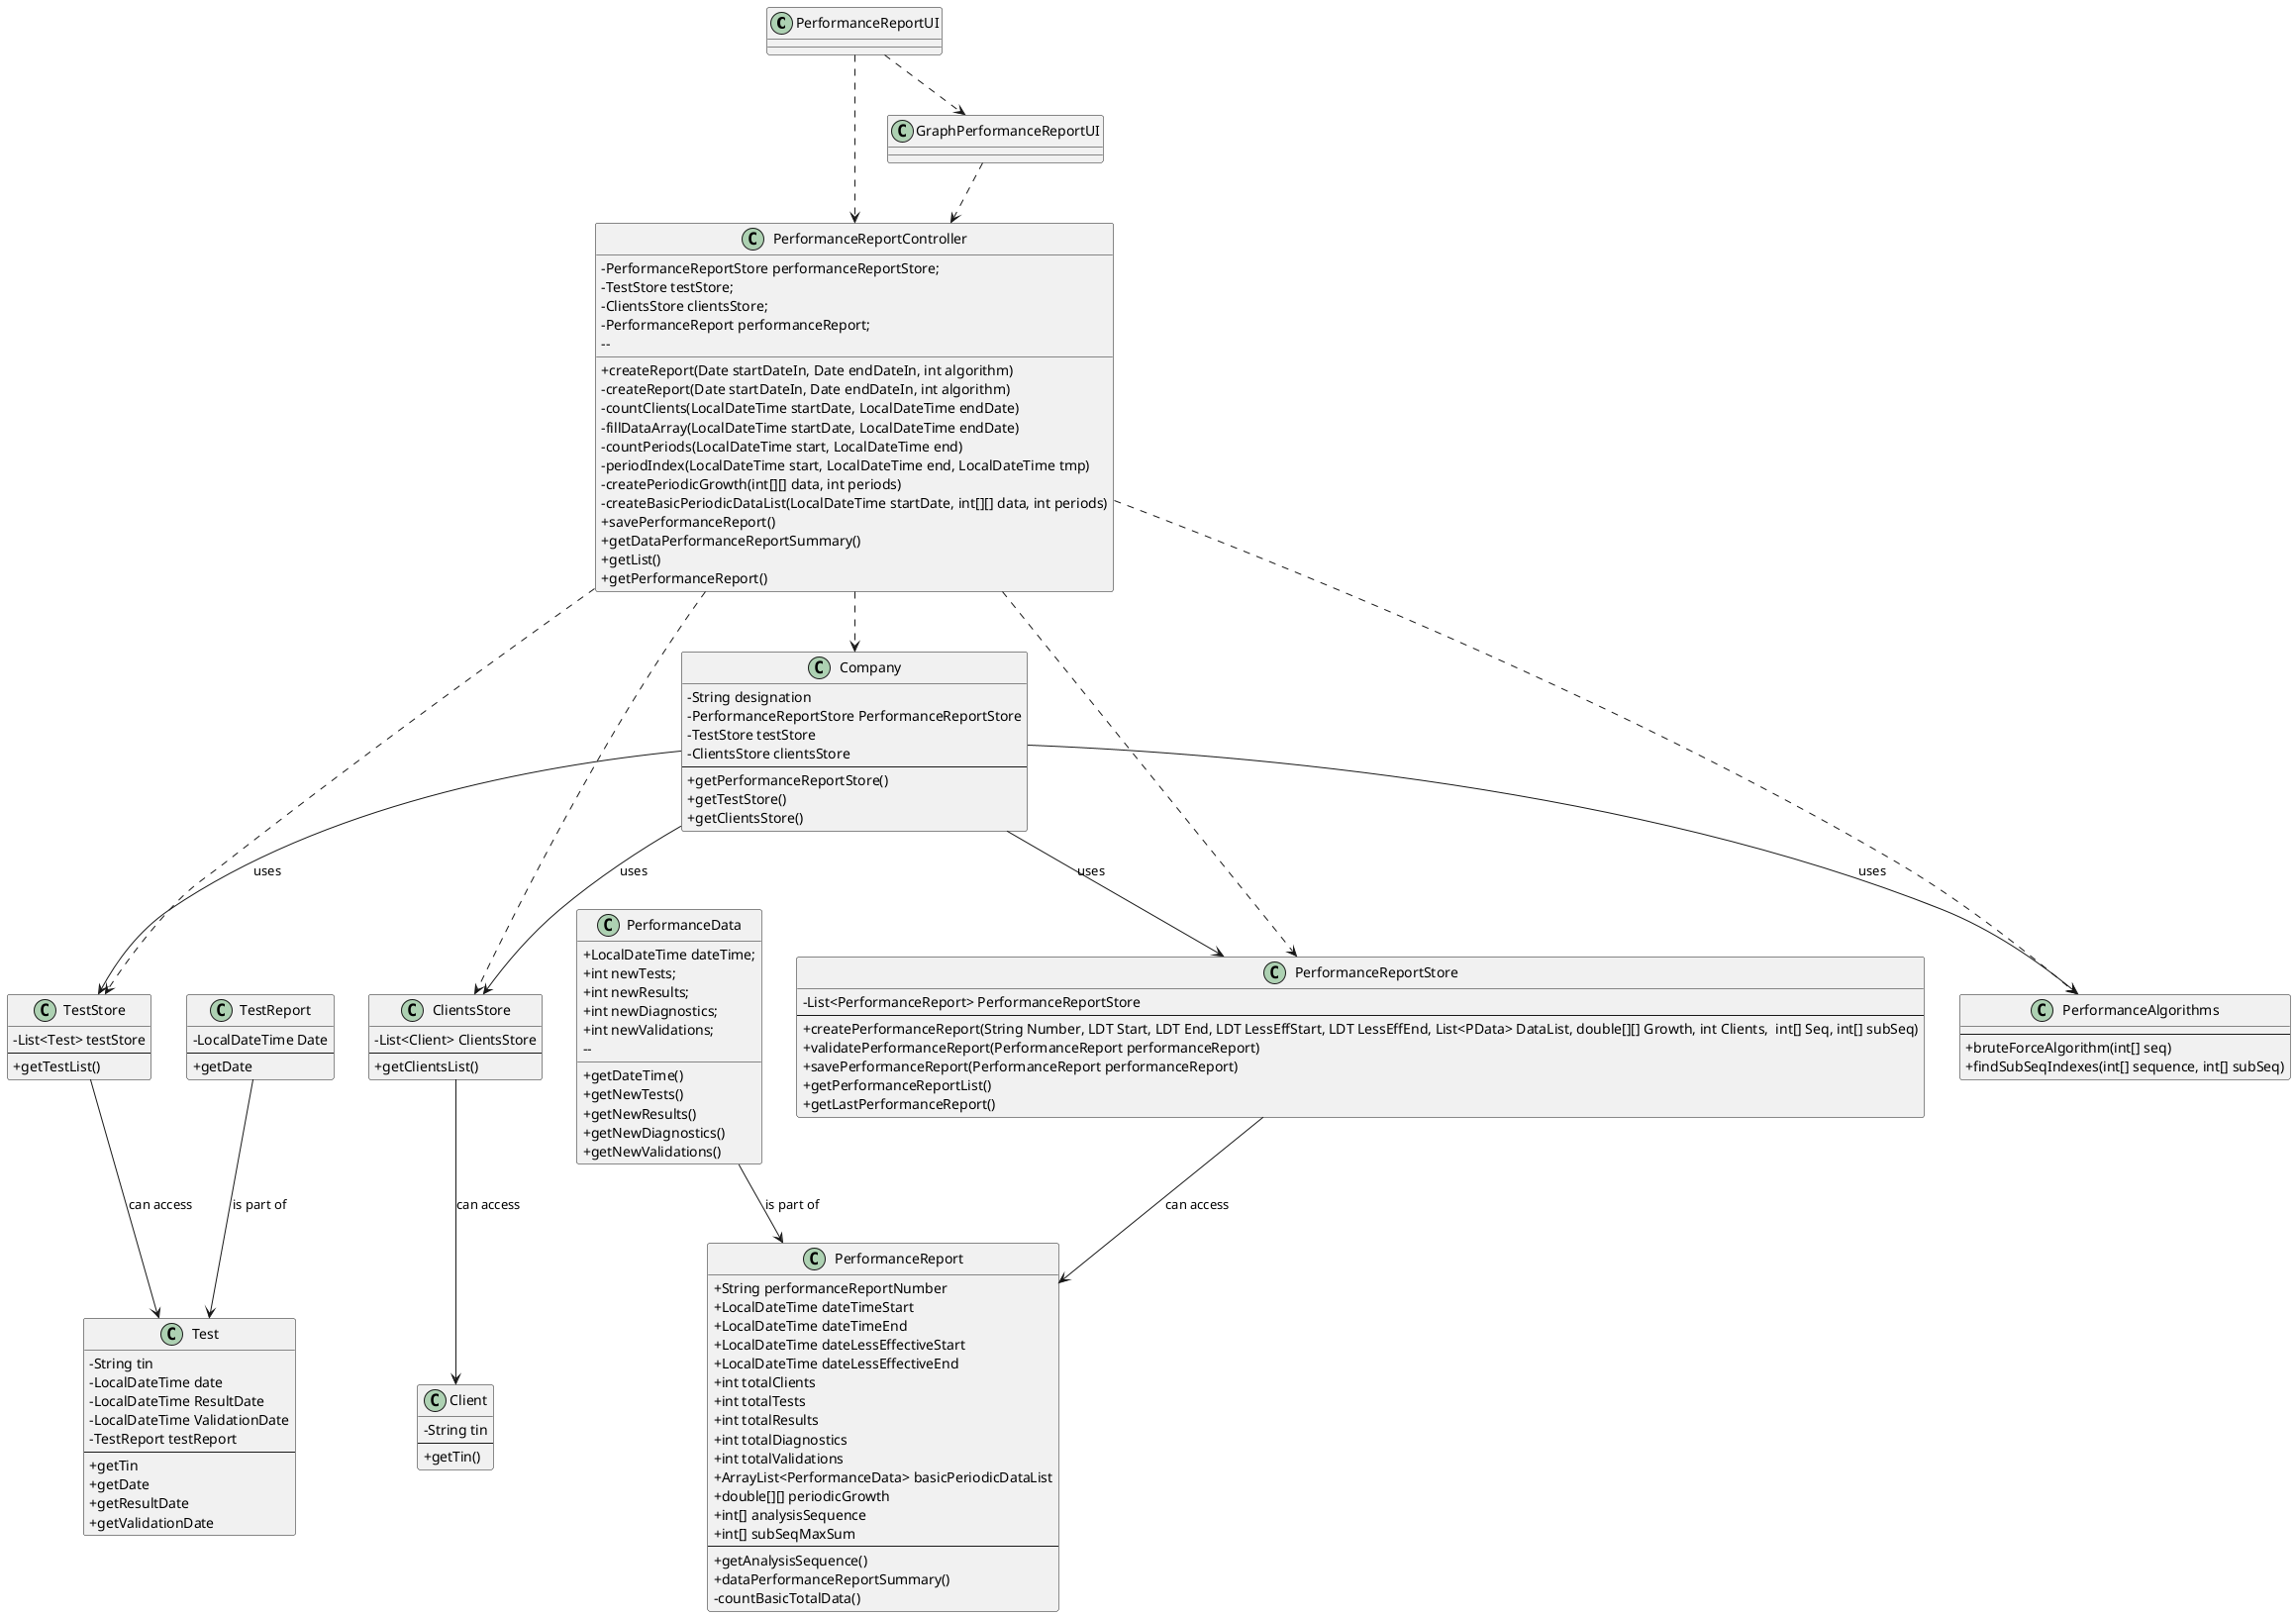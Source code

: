 @startuml
skinparam classAttributeIconSize 0

class PerformanceReportUI {

}

class GraphPerformanceReportUI {

}

class PerformanceReportController {
 -PerformanceReportStore performanceReportStore;
 -TestStore testStore;
 -ClientsStore clientsStore;
 -PerformanceReport performanceReport;
  --
  +createReport(Date startDateIn, Date endDateIn, int algorithm)
  -createReport(Date startDateIn, Date endDateIn, int algorithm)
 -countClients(LocalDateTime startDate, LocalDateTime endDate)
 -fillDataArray(LocalDateTime startDate, LocalDateTime endDate)
 -countPeriods(LocalDateTime start, LocalDateTime end)
  -periodIndex(LocalDateTime start, LocalDateTime end, LocalDateTime tmp)
  -createPeriodicGrowth(int[][] data, int periods)
  -createBasicPeriodicDataList(LocalDateTime startDate, int[][] data, int periods)
  +savePerformanceReport()
  +getDataPerformanceReportSummary()
  +getList()
  +getPerformanceReport()
}


class Company{
    -String designation
    -PerformanceReportStore PerformanceReportStore
    -TestStore testStore
    -ClientsStore clientsStore
    --
    +getPerformanceReportStore()
    +getTestStore()
    +getClientsStore()
}

class TestStore{
    -List<Test> testStore
    --
    +getTestList()
}

class Test{
    -String tin
    -LocalDateTime date
    -LocalDateTime ResultDate
    -LocalDateTime ValidationDate
    -TestReport testReport
    --
     +getTin
     +getDate
     +getResultDate
     +getValidationDate
}

class TestReport{
    -LocalDateTime Date
    --
    +getDate
}

class ClientsStore{
    -List<Client> ClientsStore
    --
    +getClientsList()
}

class Client{
    -String tin
    --
    +getTin()
}

class PerformanceReport{
    +String performanceReportNumber
    +LocalDateTime dateTimeStart
    +LocalDateTime dateTimeEnd
    +LocalDateTime dateLessEffectiveStart
    +LocalDateTime dateLessEffectiveEnd
    +int totalClients
    +int totalTests
    +int totalResults
    +int totalDiagnostics
    +int totalValidations
    +ArrayList<PerformanceData> basicPeriodicDataList
    +double[][] periodicGrowth
    +int[] analysisSequence
    +int[] subSeqMaxSum
    --
    +getAnalysisSequence()
    +dataPerformanceReportSummary()
    -countBasicTotalData()
}

class PerformanceData{
  +LocalDateTime dateTime;
  +int newTests;
  +int newResults;
  +int newDiagnostics;
  +int newValidations;
    --
    +getDateTime()
    +getNewTests()
    +getNewResults()
    +getNewDiagnostics()
    +getNewValidations()
}

class PerformanceReportStore{
    -List<PerformanceReport> PerformanceReportStore
    --
    +createPerformanceReport(String Number, LDT Start, LDT End, LDT LessEffStart, LDT LessEffEnd, List<PData> DataList, double[][] Growth, int Clients,  int[] Seq, int[] subSeq)
    +validatePerformanceReport(PerformanceReport performanceReport)
    +savePerformanceReport(PerformanceReport performanceReport)
    +getPerformanceReportList()
    +getLastPerformanceReport()
}

class PerformanceAlgorithms{
    --
    +bruteForceAlgorithm(int[] seq)
    +findSubSeqIndexes(int[] sequence, int[] subSeq)
}

PerformanceReportUI ..> PerformanceReportController
PerformanceReportUI ..> GraphPerformanceReportUI
GraphPerformanceReportUI ..> PerformanceReportController
PerformanceReportController ..> Company
PerformanceReportController ..> TestStore
PerformanceReportController ..> ClientsStore
PerformanceReportController ..> PerformanceReportStore
PerformanceReportController ..> PerformanceAlgorithms
Company --> TestStore : uses
Company --> ClientsStore : uses
Company --> PerformanceReportStore : uses
Company --> PerformanceAlgorithms : uses
TestStore --> Test : can access
TestReport --> Test : is part of
ClientsStore --> Client : can access
PerformanceReportStore --> PerformanceReport : can access
PerformanceData --> PerformanceReport : is part of


@enduml